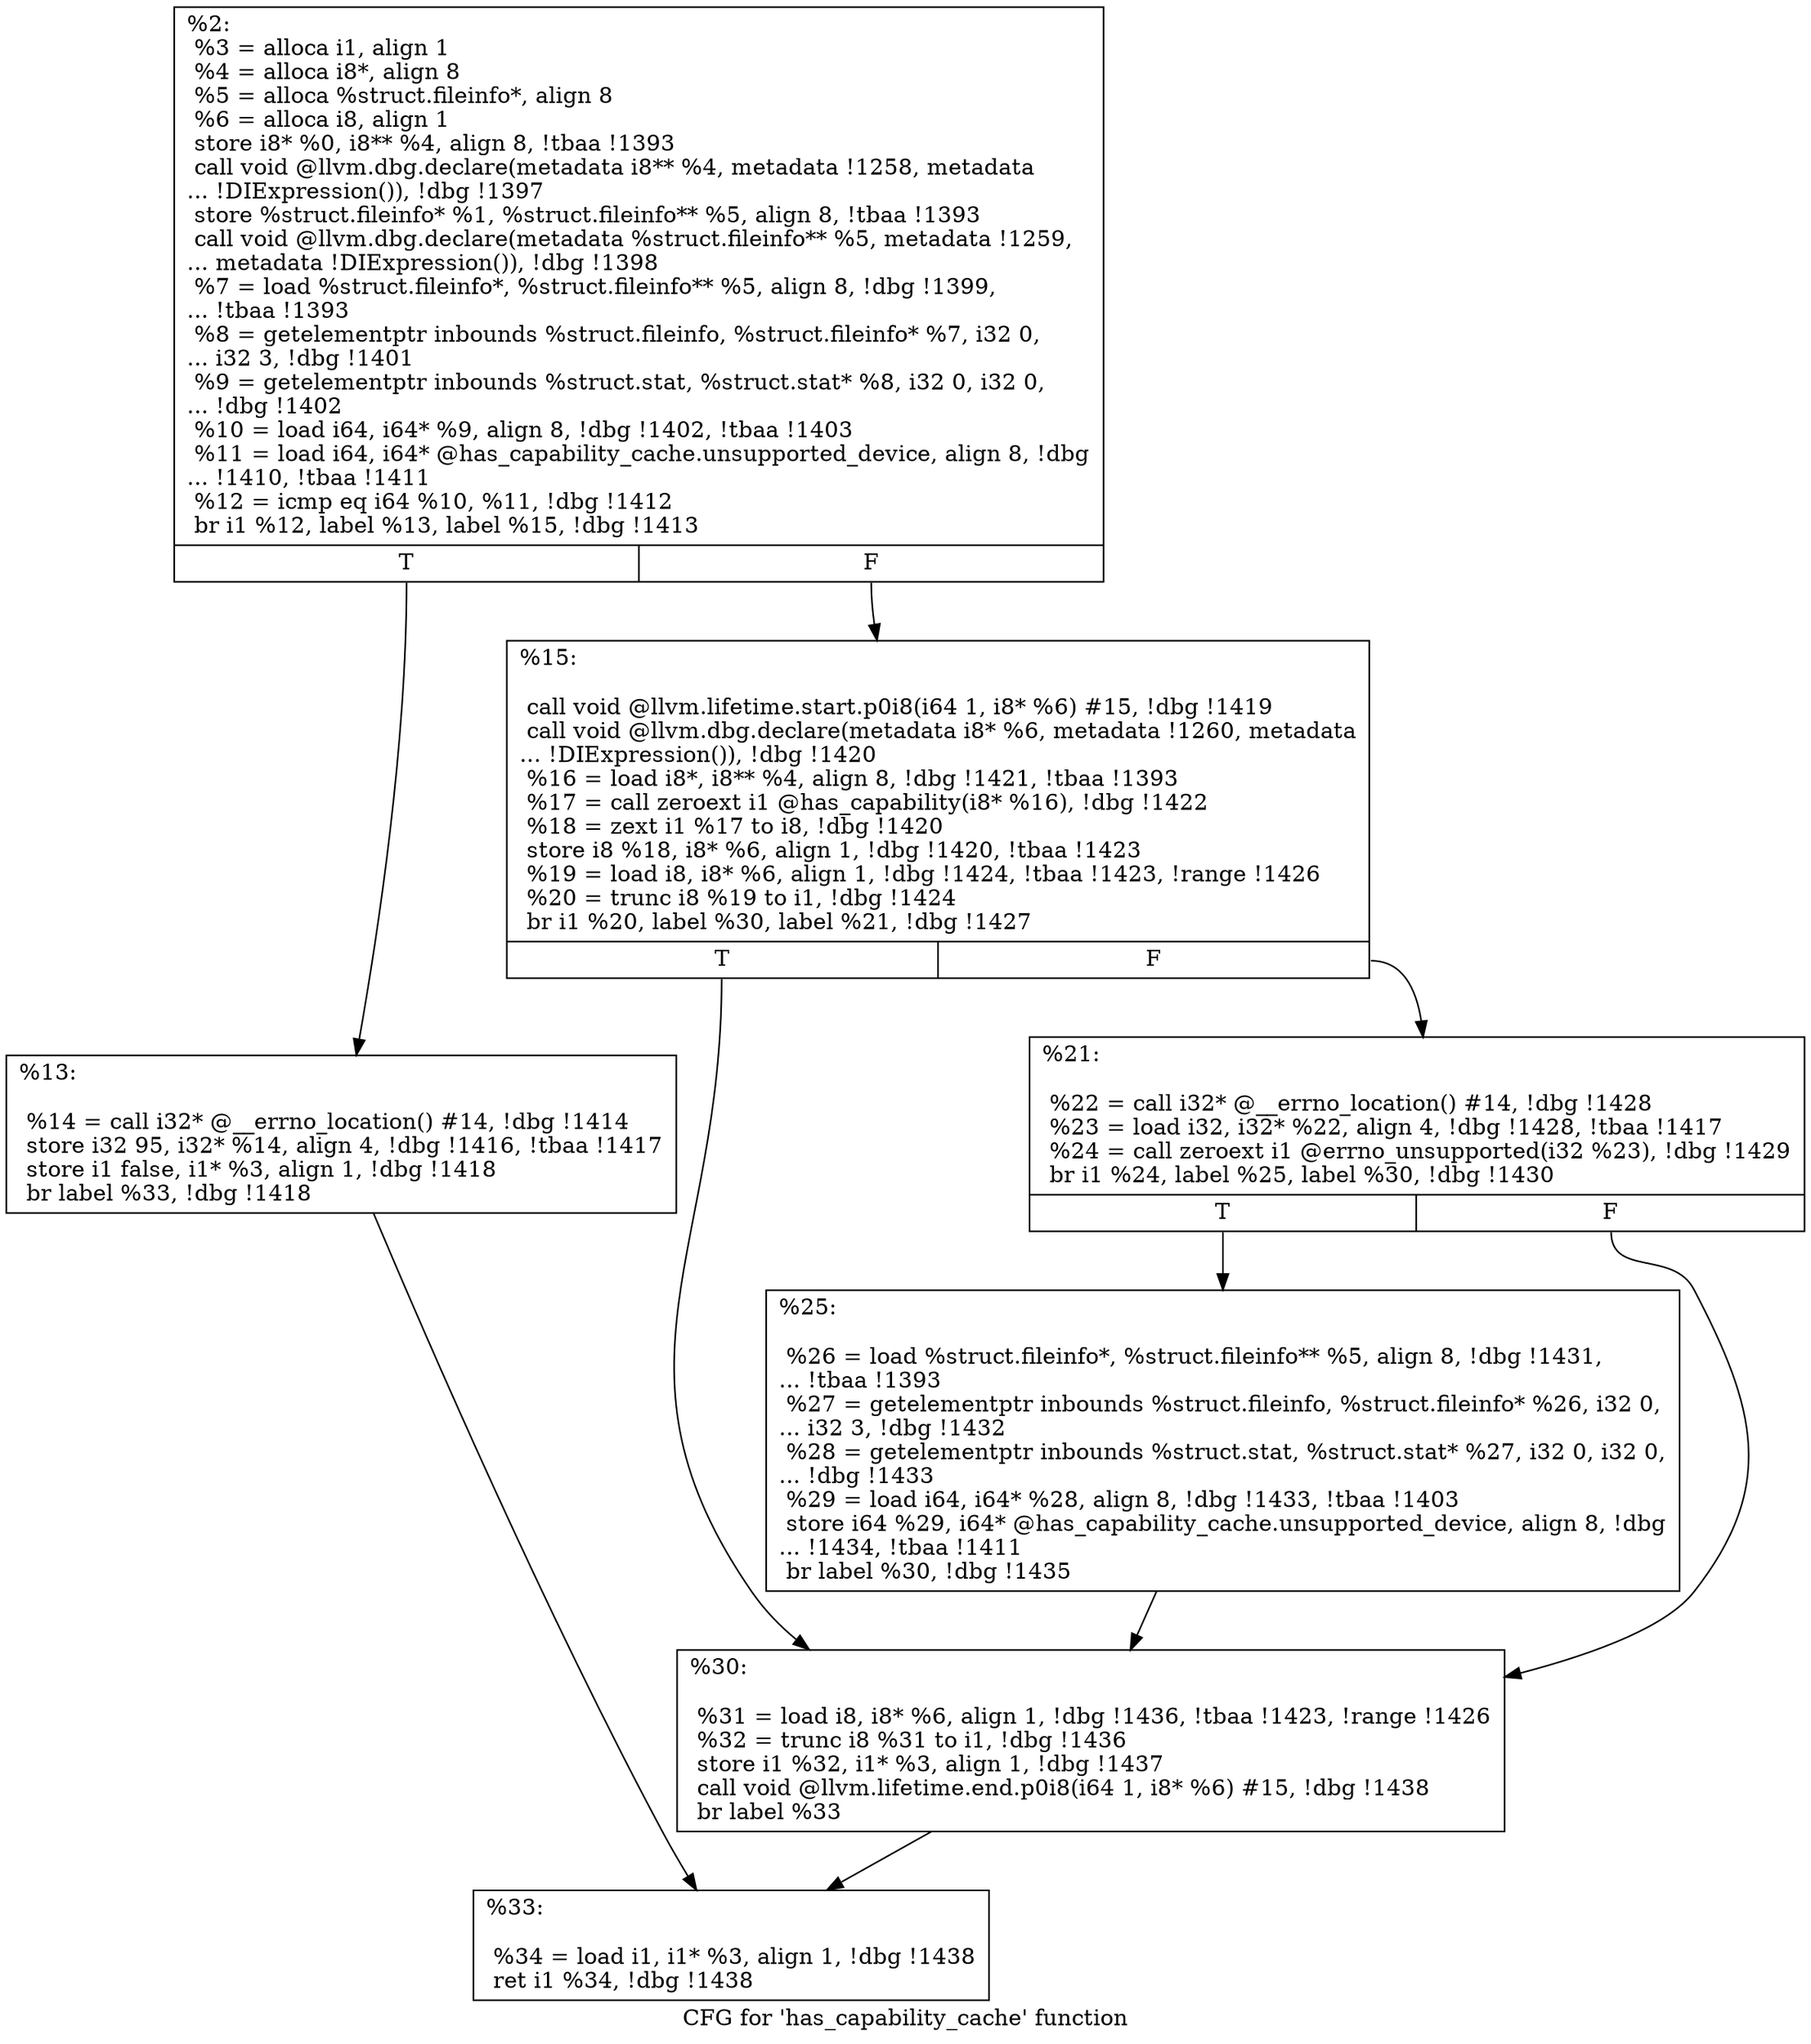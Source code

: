 digraph "CFG for 'has_capability_cache' function" {
	label="CFG for 'has_capability_cache' function";

	Node0x22e3920 [shape=record,label="{%2:\l  %3 = alloca i1, align 1\l  %4 = alloca i8*, align 8\l  %5 = alloca %struct.fileinfo*, align 8\l  %6 = alloca i8, align 1\l  store i8* %0, i8** %4, align 8, !tbaa !1393\l  call void @llvm.dbg.declare(metadata i8** %4, metadata !1258, metadata\l... !DIExpression()), !dbg !1397\l  store %struct.fileinfo* %1, %struct.fileinfo** %5, align 8, !tbaa !1393\l  call void @llvm.dbg.declare(metadata %struct.fileinfo** %5, metadata !1259,\l... metadata !DIExpression()), !dbg !1398\l  %7 = load %struct.fileinfo*, %struct.fileinfo** %5, align 8, !dbg !1399,\l... !tbaa !1393\l  %8 = getelementptr inbounds %struct.fileinfo, %struct.fileinfo* %7, i32 0,\l... i32 3, !dbg !1401\l  %9 = getelementptr inbounds %struct.stat, %struct.stat* %8, i32 0, i32 0,\l... !dbg !1402\l  %10 = load i64, i64* %9, align 8, !dbg !1402, !tbaa !1403\l  %11 = load i64, i64* @has_capability_cache.unsupported_device, align 8, !dbg\l... !1410, !tbaa !1411\l  %12 = icmp eq i64 %10, %11, !dbg !1412\l  br i1 %12, label %13, label %15, !dbg !1413\l|{<s0>T|<s1>F}}"];
	Node0x22e3920:s0 -> Node0x22e4420;
	Node0x22e3920:s1 -> Node0x22e4470;
	Node0x22e4420 [shape=record,label="{%13:\l\l  %14 = call i32* @__errno_location() #14, !dbg !1414\l  store i32 95, i32* %14, align 4, !dbg !1416, !tbaa !1417\l  store i1 false, i1* %3, align 1, !dbg !1418\l  br label %33, !dbg !1418\l}"];
	Node0x22e4420 -> Node0x22e45b0;
	Node0x22e4470 [shape=record,label="{%15:\l\l  call void @llvm.lifetime.start.p0i8(i64 1, i8* %6) #15, !dbg !1419\l  call void @llvm.dbg.declare(metadata i8* %6, metadata !1260, metadata\l... !DIExpression()), !dbg !1420\l  %16 = load i8*, i8** %4, align 8, !dbg !1421, !tbaa !1393\l  %17 = call zeroext i1 @has_capability(i8* %16), !dbg !1422\l  %18 = zext i1 %17 to i8, !dbg !1420\l  store i8 %18, i8* %6, align 1, !dbg !1420, !tbaa !1423\l  %19 = load i8, i8* %6, align 1, !dbg !1424, !tbaa !1423, !range !1426\l  %20 = trunc i8 %19 to i1, !dbg !1424\l  br i1 %20, label %30, label %21, !dbg !1427\l|{<s0>T|<s1>F}}"];
	Node0x22e4470:s0 -> Node0x22e4560;
	Node0x22e4470:s1 -> Node0x22e44c0;
	Node0x22e44c0 [shape=record,label="{%21:\l\l  %22 = call i32* @__errno_location() #14, !dbg !1428\l  %23 = load i32, i32* %22, align 4, !dbg !1428, !tbaa !1417\l  %24 = call zeroext i1 @errno_unsupported(i32 %23), !dbg !1429\l  br i1 %24, label %25, label %30, !dbg !1430\l|{<s0>T|<s1>F}}"];
	Node0x22e44c0:s0 -> Node0x22e4510;
	Node0x22e44c0:s1 -> Node0x22e4560;
	Node0x22e4510 [shape=record,label="{%25:\l\l  %26 = load %struct.fileinfo*, %struct.fileinfo** %5, align 8, !dbg !1431,\l... !tbaa !1393\l  %27 = getelementptr inbounds %struct.fileinfo, %struct.fileinfo* %26, i32 0,\l... i32 3, !dbg !1432\l  %28 = getelementptr inbounds %struct.stat, %struct.stat* %27, i32 0, i32 0,\l... !dbg !1433\l  %29 = load i64, i64* %28, align 8, !dbg !1433, !tbaa !1403\l  store i64 %29, i64* @has_capability_cache.unsupported_device, align 8, !dbg\l... !1434, !tbaa !1411\l  br label %30, !dbg !1435\l}"];
	Node0x22e4510 -> Node0x22e4560;
	Node0x22e4560 [shape=record,label="{%30:\l\l  %31 = load i8, i8* %6, align 1, !dbg !1436, !tbaa !1423, !range !1426\l  %32 = trunc i8 %31 to i1, !dbg !1436\l  store i1 %32, i1* %3, align 1, !dbg !1437\l  call void @llvm.lifetime.end.p0i8(i64 1, i8* %6) #15, !dbg !1438\l  br label %33\l}"];
	Node0x22e4560 -> Node0x22e45b0;
	Node0x22e45b0 [shape=record,label="{%33:\l\l  %34 = load i1, i1* %3, align 1, !dbg !1438\l  ret i1 %34, !dbg !1438\l}"];
}
